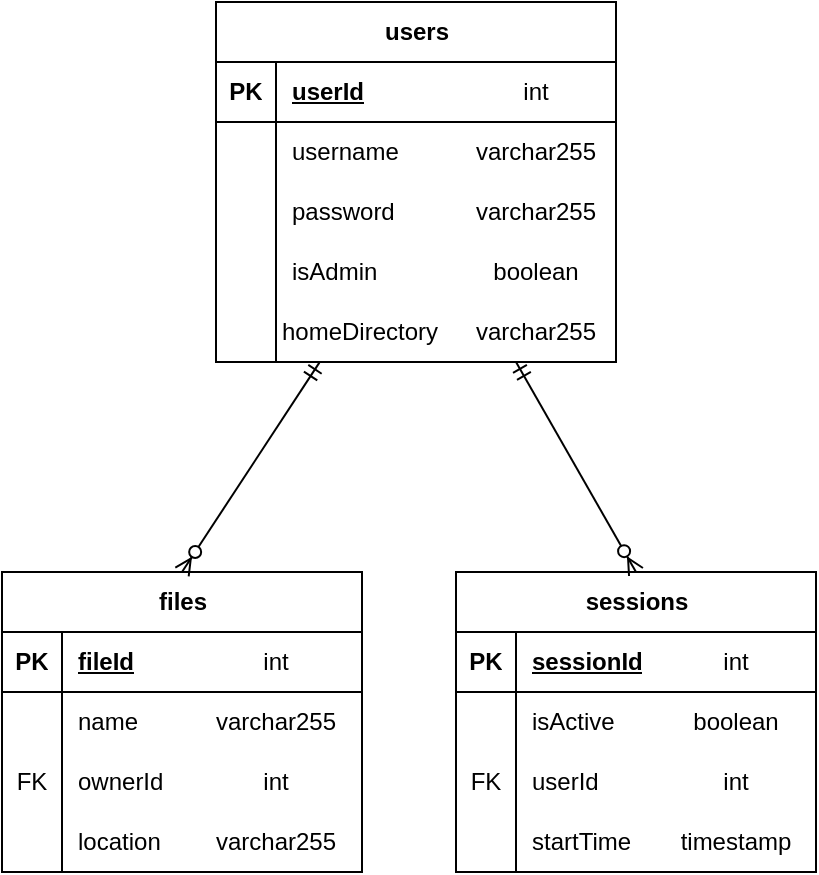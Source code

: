 <mxfile version="24.8.1">
  <diagram name="Сторінка-1" id="bJGiTjpcetRvtLak4_jg">
    <mxGraphModel dx="1193" dy="615" grid="1" gridSize="10" guides="1" tooltips="1" connect="1" arrows="1" fold="1" page="1" pageScale="1" pageWidth="827" pageHeight="1169" math="0" shadow="0">
      <root>
        <mxCell id="0" />
        <mxCell id="1" parent="0" />
        <mxCell id="1j4lzQH5aREDV5ZppiOq-36" value="varchar255" style="text;html=1;align=center;verticalAlign=middle;whiteSpace=wrap;rounded=0;" parent="1" vertex="1">
          <mxGeometry x="470" y="160" width="60" height="30" as="geometry" />
        </mxCell>
        <mxCell id="1j4lzQH5aREDV5ZppiOq-39" value="" style="endArrow=none;html=1;rounded=0;entryX=0.15;entryY=0.996;entryDx=0;entryDy=0;entryPerimeter=0;" parent="1" target="1j4lzQH5aREDV5ZppiOq-52" edge="1">
          <mxGeometry width="50" height="50" relative="1" as="geometry">
            <mxPoint x="370" y="190" as="sourcePoint" />
            <mxPoint x="370" y="200" as="targetPoint" />
          </mxGeometry>
        </mxCell>
        <mxCell id="1j4lzQH5aREDV5ZppiOq-42" value="users" style="shape=table;startSize=30;container=1;collapsible=1;childLayout=tableLayout;fixedRows=1;rowLines=0;fontStyle=1;align=center;resizeLast=1;html=1;" parent="1" vertex="1">
          <mxGeometry x="340" y="10" width="200" height="180" as="geometry">
            <mxRectangle x="120" y="210" width="70" height="30" as="alternateBounds" />
          </mxGeometry>
        </mxCell>
        <mxCell id="1j4lzQH5aREDV5ZppiOq-43" value="" style="shape=tableRow;horizontal=0;startSize=0;swimlaneHead=0;swimlaneBody=0;fillColor=none;collapsible=0;dropTarget=0;points=[[0,0.5],[1,0.5]];portConstraint=eastwest;top=0;left=0;right=0;bottom=1;strokeColor=default;fontStyle=0" parent="1j4lzQH5aREDV5ZppiOq-42" vertex="1">
          <mxGeometry y="30" width="200" height="30" as="geometry" />
        </mxCell>
        <mxCell id="1j4lzQH5aREDV5ZppiOq-44" value="PK" style="shape=partialRectangle;connectable=0;fillColor=none;top=0;left=0;bottom=0;right=0;fontStyle=1;overflow=hidden;whiteSpace=wrap;html=1;" parent="1j4lzQH5aREDV5ZppiOq-43" vertex="1">
          <mxGeometry width="30" height="30" as="geometry">
            <mxRectangle width="30" height="30" as="alternateBounds" />
          </mxGeometry>
        </mxCell>
        <mxCell id="1j4lzQH5aREDV5ZppiOq-45" value="userId" style="shape=partialRectangle;connectable=0;fillColor=none;top=0;left=0;bottom=0;right=0;align=left;spacingLeft=6;fontStyle=5;overflow=hidden;whiteSpace=wrap;html=1;" parent="1j4lzQH5aREDV5ZppiOq-43" vertex="1">
          <mxGeometry x="30" width="170" height="30" as="geometry">
            <mxRectangle width="170" height="30" as="alternateBounds" />
          </mxGeometry>
        </mxCell>
        <mxCell id="1j4lzQH5aREDV5ZppiOq-46" value="" style="shape=tableRow;horizontal=0;startSize=0;swimlaneHead=0;swimlaneBody=0;fillColor=none;collapsible=0;dropTarget=0;points=[[0,0.5],[1,0.5]];portConstraint=eastwest;top=0;left=0;right=0;bottom=0;" parent="1j4lzQH5aREDV5ZppiOq-42" vertex="1">
          <mxGeometry y="60" width="200" height="30" as="geometry" />
        </mxCell>
        <mxCell id="1j4lzQH5aREDV5ZppiOq-47" value="" style="shape=partialRectangle;connectable=0;fillColor=none;top=0;left=0;bottom=0;right=0;editable=1;overflow=hidden;whiteSpace=wrap;html=1;" parent="1j4lzQH5aREDV5ZppiOq-46" vertex="1">
          <mxGeometry width="30" height="30" as="geometry">
            <mxRectangle width="30" height="30" as="alternateBounds" />
          </mxGeometry>
        </mxCell>
        <mxCell id="1j4lzQH5aREDV5ZppiOq-48" value="username" style="shape=partialRectangle;connectable=0;fillColor=none;top=0;left=0;bottom=0;right=0;align=left;spacingLeft=6;overflow=hidden;whiteSpace=wrap;html=1;" parent="1j4lzQH5aREDV5ZppiOq-46" vertex="1">
          <mxGeometry x="30" width="170" height="30" as="geometry">
            <mxRectangle width="170" height="30" as="alternateBounds" />
          </mxGeometry>
        </mxCell>
        <mxCell id="1j4lzQH5aREDV5ZppiOq-49" value="" style="shape=tableRow;horizontal=0;startSize=0;swimlaneHead=0;swimlaneBody=0;fillColor=none;collapsible=0;dropTarget=0;points=[[0,0.5],[1,0.5]];portConstraint=eastwest;top=0;left=0;right=0;bottom=0;" parent="1j4lzQH5aREDV5ZppiOq-42" vertex="1">
          <mxGeometry y="90" width="200" height="30" as="geometry" />
        </mxCell>
        <mxCell id="1j4lzQH5aREDV5ZppiOq-50" value="" style="shape=partialRectangle;connectable=0;fillColor=none;top=0;left=0;bottom=0;right=0;editable=1;overflow=hidden;whiteSpace=wrap;html=1;" parent="1j4lzQH5aREDV5ZppiOq-49" vertex="1">
          <mxGeometry width="30" height="30" as="geometry">
            <mxRectangle width="30" height="30" as="alternateBounds" />
          </mxGeometry>
        </mxCell>
        <mxCell id="1j4lzQH5aREDV5ZppiOq-51" value="password" style="shape=partialRectangle;connectable=0;fillColor=none;top=0;left=0;bottom=0;right=0;align=left;spacingLeft=6;overflow=hidden;whiteSpace=wrap;html=1;" parent="1j4lzQH5aREDV5ZppiOq-49" vertex="1">
          <mxGeometry x="30" width="170" height="30" as="geometry">
            <mxRectangle width="170" height="30" as="alternateBounds" />
          </mxGeometry>
        </mxCell>
        <mxCell id="1j4lzQH5aREDV5ZppiOq-52" value="" style="shape=tableRow;horizontal=0;startSize=0;swimlaneHead=0;swimlaneBody=0;fillColor=none;collapsible=0;dropTarget=0;points=[[0,0.5],[1,0.5]];portConstraint=eastwest;top=0;left=0;right=0;bottom=0;" parent="1j4lzQH5aREDV5ZppiOq-42" vertex="1">
          <mxGeometry y="120" width="200" height="30" as="geometry" />
        </mxCell>
        <mxCell id="1j4lzQH5aREDV5ZppiOq-53" value="" style="shape=partialRectangle;connectable=0;fillColor=none;top=0;left=0;bottom=0;right=0;editable=1;overflow=hidden;whiteSpace=wrap;html=1;" parent="1j4lzQH5aREDV5ZppiOq-52" vertex="1">
          <mxGeometry width="30" height="30" as="geometry">
            <mxRectangle width="30" height="30" as="alternateBounds" />
          </mxGeometry>
        </mxCell>
        <mxCell id="1j4lzQH5aREDV5ZppiOq-54" value="&lt;div&gt;isAdmin&lt;/div&gt;" style="shape=partialRectangle;connectable=0;fillColor=none;top=0;left=0;bottom=0;right=0;align=left;spacingLeft=6;overflow=hidden;whiteSpace=wrap;html=1;" parent="1j4lzQH5aREDV5ZppiOq-52" vertex="1">
          <mxGeometry x="30" width="170" height="30" as="geometry">
            <mxRectangle width="170" height="30" as="alternateBounds" />
          </mxGeometry>
        </mxCell>
        <mxCell id="1j4lzQH5aREDV5ZppiOq-55" value="int" style="text;html=1;align=center;verticalAlign=middle;whiteSpace=wrap;rounded=0;" parent="1" vertex="1">
          <mxGeometry x="470" y="40" width="60" height="30" as="geometry" />
        </mxCell>
        <mxCell id="1j4lzQH5aREDV5ZppiOq-56" value="varchar255" style="text;html=1;align=center;verticalAlign=middle;whiteSpace=wrap;rounded=0;" parent="1" vertex="1">
          <mxGeometry x="470" y="70" width="60" height="30" as="geometry" />
        </mxCell>
        <mxCell id="1j4lzQH5aREDV5ZppiOq-58" value="boolean" style="text;html=1;align=center;verticalAlign=middle;whiteSpace=wrap;rounded=0;" parent="1" vertex="1">
          <mxGeometry x="470" y="130" width="60" height="30" as="geometry" />
        </mxCell>
        <mxCell id="1j4lzQH5aREDV5ZppiOq-60" value="homeDirectory" style="text;html=1;align=center;verticalAlign=middle;whiteSpace=wrap;rounded=0;" parent="1" vertex="1">
          <mxGeometry x="380" y="160" width="63.5" height="30" as="geometry" />
        </mxCell>
        <mxCell id="1j4lzQH5aREDV5ZppiOq-61" value="varchar255" style="text;html=1;align=center;verticalAlign=middle;whiteSpace=wrap;rounded=0;" parent="1" vertex="1">
          <mxGeometry x="470" y="100" width="60" height="30" as="geometry" />
        </mxCell>
        <mxCell id="1j4lzQH5aREDV5ZppiOq-82" value="files" style="shape=table;startSize=30;container=1;collapsible=1;childLayout=tableLayout;fixedRows=1;rowLines=0;fontStyle=1;align=center;resizeLast=1;html=1;" parent="1" vertex="1">
          <mxGeometry x="233" y="295" width="180" height="150" as="geometry" />
        </mxCell>
        <mxCell id="1j4lzQH5aREDV5ZppiOq-83" value="" style="shape=tableRow;horizontal=0;startSize=0;swimlaneHead=0;swimlaneBody=0;fillColor=none;collapsible=0;dropTarget=0;points=[[0,0.5],[1,0.5]];portConstraint=eastwest;top=0;left=0;right=0;bottom=1;" parent="1j4lzQH5aREDV5ZppiOq-82" vertex="1">
          <mxGeometry y="30" width="180" height="30" as="geometry" />
        </mxCell>
        <mxCell id="1j4lzQH5aREDV5ZppiOq-84" value="PK" style="shape=partialRectangle;connectable=0;fillColor=none;top=0;left=0;bottom=0;right=0;fontStyle=1;overflow=hidden;whiteSpace=wrap;html=1;" parent="1j4lzQH5aREDV5ZppiOq-83" vertex="1">
          <mxGeometry width="30" height="30" as="geometry">
            <mxRectangle width="30" height="30" as="alternateBounds" />
          </mxGeometry>
        </mxCell>
        <mxCell id="1j4lzQH5aREDV5ZppiOq-85" value="fileId" style="shape=partialRectangle;connectable=0;fillColor=none;top=0;left=0;bottom=0;right=0;align=left;spacingLeft=6;fontStyle=5;overflow=hidden;whiteSpace=wrap;html=1;" parent="1j4lzQH5aREDV5ZppiOq-83" vertex="1">
          <mxGeometry x="30" width="150" height="30" as="geometry">
            <mxRectangle width="150" height="30" as="alternateBounds" />
          </mxGeometry>
        </mxCell>
        <mxCell id="1j4lzQH5aREDV5ZppiOq-86" value="" style="shape=tableRow;horizontal=0;startSize=0;swimlaneHead=0;swimlaneBody=0;fillColor=none;collapsible=0;dropTarget=0;points=[[0,0.5],[1,0.5]];portConstraint=eastwest;top=0;left=0;right=0;bottom=0;" parent="1j4lzQH5aREDV5ZppiOq-82" vertex="1">
          <mxGeometry y="60" width="180" height="30" as="geometry" />
        </mxCell>
        <mxCell id="1j4lzQH5aREDV5ZppiOq-87" value="" style="shape=partialRectangle;connectable=0;fillColor=none;top=0;left=0;bottom=0;right=0;editable=1;overflow=hidden;whiteSpace=wrap;html=1;" parent="1j4lzQH5aREDV5ZppiOq-86" vertex="1">
          <mxGeometry width="30" height="30" as="geometry">
            <mxRectangle width="30" height="30" as="alternateBounds" />
          </mxGeometry>
        </mxCell>
        <mxCell id="1j4lzQH5aREDV5ZppiOq-88" value="name" style="shape=partialRectangle;connectable=0;fillColor=none;top=0;left=0;bottom=0;right=0;align=left;spacingLeft=6;overflow=hidden;whiteSpace=wrap;html=1;" parent="1j4lzQH5aREDV5ZppiOq-86" vertex="1">
          <mxGeometry x="30" width="150" height="30" as="geometry">
            <mxRectangle width="150" height="30" as="alternateBounds" />
          </mxGeometry>
        </mxCell>
        <mxCell id="1j4lzQH5aREDV5ZppiOq-89" value="" style="shape=tableRow;horizontal=0;startSize=0;swimlaneHead=0;swimlaneBody=0;fillColor=none;collapsible=0;dropTarget=0;points=[[0,0.5],[1,0.5]];portConstraint=eastwest;top=0;left=0;right=0;bottom=0;" parent="1j4lzQH5aREDV5ZppiOq-82" vertex="1">
          <mxGeometry y="90" width="180" height="30" as="geometry" />
        </mxCell>
        <mxCell id="1j4lzQH5aREDV5ZppiOq-90" value="FK" style="shape=partialRectangle;connectable=0;fillColor=none;top=0;left=0;bottom=0;right=0;editable=1;overflow=hidden;whiteSpace=wrap;html=1;" parent="1j4lzQH5aREDV5ZppiOq-89" vertex="1">
          <mxGeometry width="30" height="30" as="geometry">
            <mxRectangle width="30" height="30" as="alternateBounds" />
          </mxGeometry>
        </mxCell>
        <mxCell id="1j4lzQH5aREDV5ZppiOq-91" value="ownerId" style="shape=partialRectangle;connectable=0;fillColor=none;top=0;left=0;bottom=0;right=0;align=left;spacingLeft=6;overflow=hidden;whiteSpace=wrap;html=1;" parent="1j4lzQH5aREDV5ZppiOq-89" vertex="1">
          <mxGeometry x="30" width="150" height="30" as="geometry">
            <mxRectangle width="150" height="30" as="alternateBounds" />
          </mxGeometry>
        </mxCell>
        <mxCell id="1j4lzQH5aREDV5ZppiOq-92" value="" style="shape=tableRow;horizontal=0;startSize=0;swimlaneHead=0;swimlaneBody=0;fillColor=none;collapsible=0;dropTarget=0;points=[[0,0.5],[1,0.5]];portConstraint=eastwest;top=0;left=0;right=0;bottom=0;" parent="1j4lzQH5aREDV5ZppiOq-82" vertex="1">
          <mxGeometry y="120" width="180" height="30" as="geometry" />
        </mxCell>
        <mxCell id="1j4lzQH5aREDV5ZppiOq-93" value="" style="shape=partialRectangle;connectable=0;fillColor=none;top=0;left=0;bottom=0;right=0;editable=1;overflow=hidden;whiteSpace=wrap;html=1;" parent="1j4lzQH5aREDV5ZppiOq-92" vertex="1">
          <mxGeometry width="30" height="30" as="geometry">
            <mxRectangle width="30" height="30" as="alternateBounds" />
          </mxGeometry>
        </mxCell>
        <mxCell id="1j4lzQH5aREDV5ZppiOq-94" value="location" style="shape=partialRectangle;connectable=0;fillColor=none;top=0;left=0;bottom=0;right=0;align=left;spacingLeft=6;overflow=hidden;whiteSpace=wrap;html=1;" parent="1j4lzQH5aREDV5ZppiOq-92" vertex="1">
          <mxGeometry x="30" width="150" height="30" as="geometry">
            <mxRectangle width="150" height="30" as="alternateBounds" />
          </mxGeometry>
        </mxCell>
        <mxCell id="1j4lzQH5aREDV5ZppiOq-95" value="int" style="text;html=1;align=center;verticalAlign=middle;whiteSpace=wrap;rounded=0;" parent="1" vertex="1">
          <mxGeometry x="340" y="325" width="60" height="30" as="geometry" />
        </mxCell>
        <mxCell id="1j4lzQH5aREDV5ZppiOq-96" value="varchar255" style="text;html=1;align=center;verticalAlign=middle;whiteSpace=wrap;rounded=0;" parent="1" vertex="1">
          <mxGeometry x="340" y="355" width="60" height="30" as="geometry" />
        </mxCell>
        <mxCell id="1j4lzQH5aREDV5ZppiOq-97" value="int" style="text;html=1;align=center;verticalAlign=middle;whiteSpace=wrap;rounded=0;" parent="1" vertex="1">
          <mxGeometry x="340" y="385" width="60" height="30" as="geometry" />
        </mxCell>
        <mxCell id="1j4lzQH5aREDV5ZppiOq-98" value="varchar255" style="text;html=1;align=center;verticalAlign=middle;whiteSpace=wrap;rounded=0;" parent="1" vertex="1">
          <mxGeometry x="340" y="415" width="60" height="30" as="geometry" />
        </mxCell>
        <mxCell id="1j4lzQH5aREDV5ZppiOq-99" value="sessions" style="shape=table;startSize=30;container=1;collapsible=1;childLayout=tableLayout;fixedRows=1;rowLines=0;fontStyle=1;align=center;resizeLast=1;html=1;" parent="1" vertex="1">
          <mxGeometry x="460" y="295" width="180" height="150" as="geometry" />
        </mxCell>
        <mxCell id="1j4lzQH5aREDV5ZppiOq-100" value="" style="shape=tableRow;horizontal=0;startSize=0;swimlaneHead=0;swimlaneBody=0;fillColor=none;collapsible=0;dropTarget=0;points=[[0,0.5],[1,0.5]];portConstraint=eastwest;top=0;left=0;right=0;bottom=1;" parent="1j4lzQH5aREDV5ZppiOq-99" vertex="1">
          <mxGeometry y="30" width="180" height="30" as="geometry" />
        </mxCell>
        <mxCell id="1j4lzQH5aREDV5ZppiOq-101" value="PK" style="shape=partialRectangle;connectable=0;fillColor=none;top=0;left=0;bottom=0;right=0;fontStyle=1;overflow=hidden;whiteSpace=wrap;html=1;" parent="1j4lzQH5aREDV5ZppiOq-100" vertex="1">
          <mxGeometry width="30" height="30" as="geometry">
            <mxRectangle width="30" height="30" as="alternateBounds" />
          </mxGeometry>
        </mxCell>
        <mxCell id="1j4lzQH5aREDV5ZppiOq-102" value="sessionId" style="shape=partialRectangle;connectable=0;fillColor=none;top=0;left=0;bottom=0;right=0;align=left;spacingLeft=6;fontStyle=5;overflow=hidden;whiteSpace=wrap;html=1;" parent="1j4lzQH5aREDV5ZppiOq-100" vertex="1">
          <mxGeometry x="30" width="150" height="30" as="geometry">
            <mxRectangle width="150" height="30" as="alternateBounds" />
          </mxGeometry>
        </mxCell>
        <mxCell id="1j4lzQH5aREDV5ZppiOq-103" value="" style="shape=tableRow;horizontal=0;startSize=0;swimlaneHead=0;swimlaneBody=0;fillColor=none;collapsible=0;dropTarget=0;points=[[0,0.5],[1,0.5]];portConstraint=eastwest;top=0;left=0;right=0;bottom=0;" parent="1j4lzQH5aREDV5ZppiOq-99" vertex="1">
          <mxGeometry y="60" width="180" height="30" as="geometry" />
        </mxCell>
        <mxCell id="1j4lzQH5aREDV5ZppiOq-104" value="" style="shape=partialRectangle;connectable=0;fillColor=none;top=0;left=0;bottom=0;right=0;editable=1;overflow=hidden;whiteSpace=wrap;html=1;" parent="1j4lzQH5aREDV5ZppiOq-103" vertex="1">
          <mxGeometry width="30" height="30" as="geometry">
            <mxRectangle width="30" height="30" as="alternateBounds" />
          </mxGeometry>
        </mxCell>
        <mxCell id="1j4lzQH5aREDV5ZppiOq-105" value="isActive" style="shape=partialRectangle;connectable=0;fillColor=none;top=0;left=0;bottom=0;right=0;align=left;spacingLeft=6;overflow=hidden;whiteSpace=wrap;html=1;" parent="1j4lzQH5aREDV5ZppiOq-103" vertex="1">
          <mxGeometry x="30" width="150" height="30" as="geometry">
            <mxRectangle width="150" height="30" as="alternateBounds" />
          </mxGeometry>
        </mxCell>
        <mxCell id="1j4lzQH5aREDV5ZppiOq-106" value="" style="shape=tableRow;horizontal=0;startSize=0;swimlaneHead=0;swimlaneBody=0;fillColor=none;collapsible=0;dropTarget=0;points=[[0,0.5],[1,0.5]];portConstraint=eastwest;top=0;left=0;right=0;bottom=0;" parent="1j4lzQH5aREDV5ZppiOq-99" vertex="1">
          <mxGeometry y="90" width="180" height="30" as="geometry" />
        </mxCell>
        <mxCell id="1j4lzQH5aREDV5ZppiOq-107" value="FK" style="shape=partialRectangle;connectable=0;fillColor=none;top=0;left=0;bottom=0;right=0;editable=1;overflow=hidden;whiteSpace=wrap;html=1;" parent="1j4lzQH5aREDV5ZppiOq-106" vertex="1">
          <mxGeometry width="30" height="30" as="geometry">
            <mxRectangle width="30" height="30" as="alternateBounds" />
          </mxGeometry>
        </mxCell>
        <mxCell id="1j4lzQH5aREDV5ZppiOq-108" value="userId" style="shape=partialRectangle;connectable=0;fillColor=none;top=0;left=0;bottom=0;right=0;align=left;spacingLeft=6;overflow=hidden;whiteSpace=wrap;html=1;" parent="1j4lzQH5aREDV5ZppiOq-106" vertex="1">
          <mxGeometry x="30" width="150" height="30" as="geometry">
            <mxRectangle width="150" height="30" as="alternateBounds" />
          </mxGeometry>
        </mxCell>
        <mxCell id="1j4lzQH5aREDV5ZppiOq-109" value="" style="shape=tableRow;horizontal=0;startSize=0;swimlaneHead=0;swimlaneBody=0;fillColor=none;collapsible=0;dropTarget=0;points=[[0,0.5],[1,0.5]];portConstraint=eastwest;top=0;left=0;right=0;bottom=0;" parent="1j4lzQH5aREDV5ZppiOq-99" vertex="1">
          <mxGeometry y="120" width="180" height="30" as="geometry" />
        </mxCell>
        <mxCell id="1j4lzQH5aREDV5ZppiOq-110" value="" style="shape=partialRectangle;connectable=0;fillColor=none;top=0;left=0;bottom=0;right=0;editable=1;overflow=hidden;whiteSpace=wrap;html=1;" parent="1j4lzQH5aREDV5ZppiOq-109" vertex="1">
          <mxGeometry width="30" height="30" as="geometry">
            <mxRectangle width="30" height="30" as="alternateBounds" />
          </mxGeometry>
        </mxCell>
        <mxCell id="1j4lzQH5aREDV5ZppiOq-111" value="startTime" style="shape=partialRectangle;connectable=0;fillColor=none;top=0;left=0;bottom=0;right=0;align=left;spacingLeft=6;overflow=hidden;whiteSpace=wrap;html=1;" parent="1j4lzQH5aREDV5ZppiOq-109" vertex="1">
          <mxGeometry x="30" width="150" height="30" as="geometry">
            <mxRectangle width="150" height="30" as="alternateBounds" />
          </mxGeometry>
        </mxCell>
        <mxCell id="1j4lzQH5aREDV5ZppiOq-112" value="int" style="text;html=1;align=center;verticalAlign=middle;whiteSpace=wrap;rounded=0;" parent="1" vertex="1">
          <mxGeometry x="570" y="325" width="60" height="30" as="geometry" />
        </mxCell>
        <mxCell id="1j4lzQH5aREDV5ZppiOq-113" value="boolean" style="text;html=1;align=center;verticalAlign=middle;whiteSpace=wrap;rounded=0;" parent="1" vertex="1">
          <mxGeometry x="570" y="355" width="60" height="30" as="geometry" />
        </mxCell>
        <mxCell id="1j4lzQH5aREDV5ZppiOq-114" value="int" style="text;html=1;align=center;verticalAlign=middle;whiteSpace=wrap;rounded=0;" parent="1" vertex="1">
          <mxGeometry x="570" y="385" width="60" height="30" as="geometry" />
        </mxCell>
        <mxCell id="1j4lzQH5aREDV5ZppiOq-115" value="timestamp" style="text;html=1;align=center;verticalAlign=middle;whiteSpace=wrap;rounded=0;" parent="1" vertex="1">
          <mxGeometry x="570" y="415" width="60" height="30" as="geometry" />
        </mxCell>
        <mxCell id="1j4lzQH5aREDV5ZppiOq-136" value="" style="fontSize=12;html=1;endArrow=ERzeroToMany;startArrow=ERmandOne;rounded=0;exitX=0.184;exitY=1.011;exitDx=0;exitDy=0;entryX=0.5;entryY=0;entryDx=0;entryDy=0;verticalAlign=middle;exitPerimeter=0;" parent="1" source="1j4lzQH5aREDV5ZppiOq-60" edge="1">
          <mxGeometry width="100" height="100" relative="1" as="geometry">
            <mxPoint x="400" y="220" as="sourcePoint" />
            <mxPoint x="323" y="295" as="targetPoint" />
          </mxGeometry>
        </mxCell>
        <mxCell id="1j4lzQH5aREDV5ZppiOq-137" value="" style="fontSize=12;html=1;endArrow=ERzeroToMany;startArrow=ERmandOne;rounded=0;exitX=0.75;exitY=1;exitDx=0;exitDy=0;entryX=0.5;entryY=0;entryDx=0;entryDy=0;verticalAlign=middle;" parent="1" source="1j4lzQH5aREDV5ZppiOq-42" target="1j4lzQH5aREDV5ZppiOq-99" edge="1">
          <mxGeometry width="100" height="100" relative="1" as="geometry">
            <mxPoint x="490" y="220" as="sourcePoint" />
            <mxPoint x="580" y="235" as="targetPoint" />
          </mxGeometry>
        </mxCell>
      </root>
    </mxGraphModel>
  </diagram>
</mxfile>
